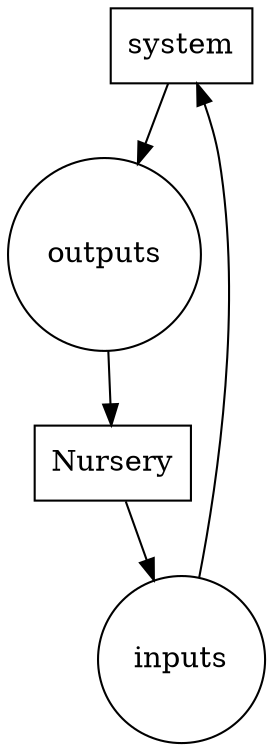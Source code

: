 digraph io_abstract {

    system [shape = box];
    Nursery [shape = box];
    inputs [shape = circle];
    outputs [shape = circle];

    system -> outputs;
    Nursery -> inputs;
    inputs -> system;
    outputs -> Nursery;
}
